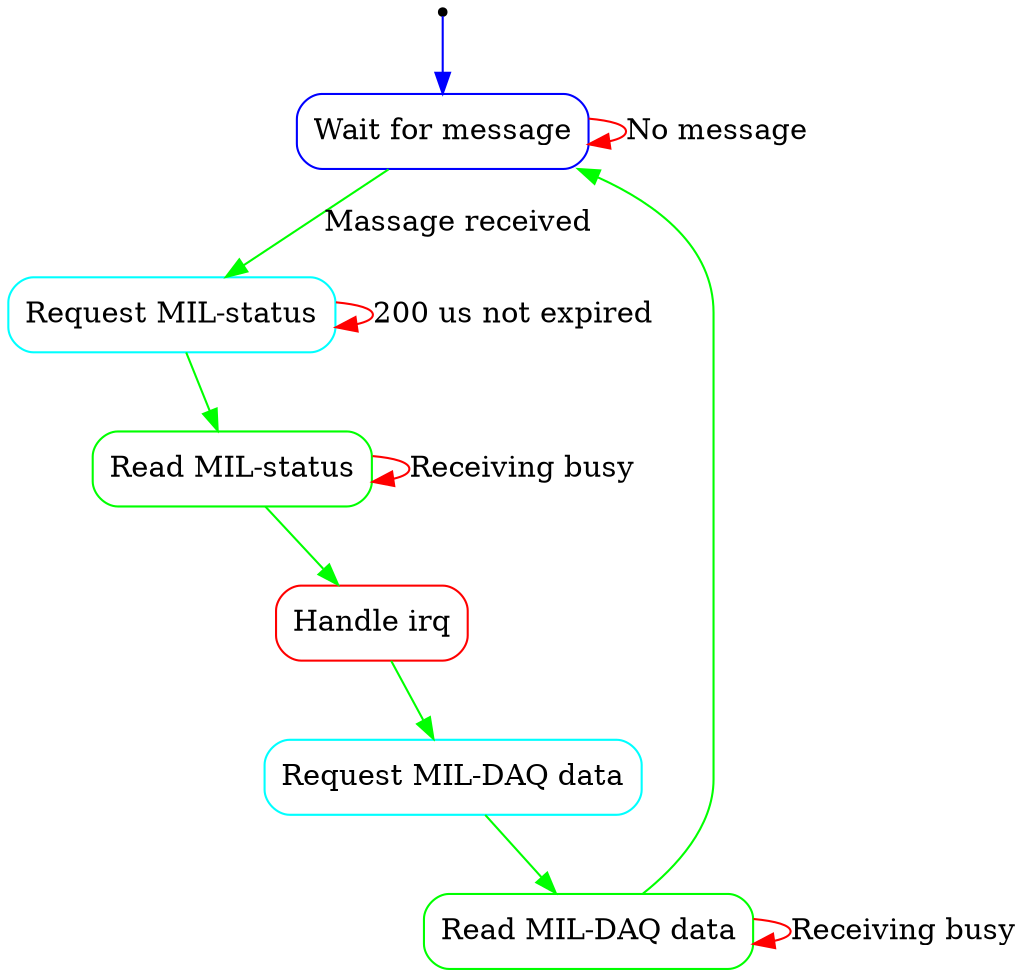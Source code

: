 digraph "generated by DocFsm" {
	node [shape = Mrecord];
	ST_WAIT_0 [label = "Wait for message", color = blue];
	ST_PREPARE_0 [label = "Request MIL-status", color = cyan];
	ST_FETCH_STATUS_0 [label = "Read MIL-status", color = green];
	ST_HANDLE_IRQS_0 [label = "Handle irq", color = red];
	ST_DATA_AQUISITION_0 [label = "Request MIL-DAQ data", color = cyan];
	ST_FETCH_DATA_0 [label = "Read MIL-DAQ data", color = green];
	entry0_0 [shape = point, label = "entry0"];
	ST_WAIT_0 -> ST_WAIT_0 [label = "No message", color = red];
	ST_WAIT_0 -> ST_PREPARE_0 [label = "Massage received", color = green];
	ST_PREPARE_0 -> ST_PREPARE_0 [label = "200 us not expired", color = red];
	ST_PREPARE_0 -> ST_FETCH_STATUS_0 [color = green];
	ST_FETCH_STATUS_0 -> ST_FETCH_STATUS_0 [label = "Receiving busy", color = red];
	ST_FETCH_STATUS_0 -> ST_HANDLE_IRQS_0 [color = green];
	ST_HANDLE_IRQS_0 -> ST_DATA_AQUISITION_0 [color = green];
	ST_DATA_AQUISITION_0 -> ST_FETCH_DATA_0 [color = green];
	ST_FETCH_DATA_0 -> ST_FETCH_DATA_0 [label = "Receiving busy", color = red];
	ST_FETCH_DATA_0 -> ST_WAIT_0 [color = green];
	entry0_0 -> ST_WAIT_0 [color = blue];
}
